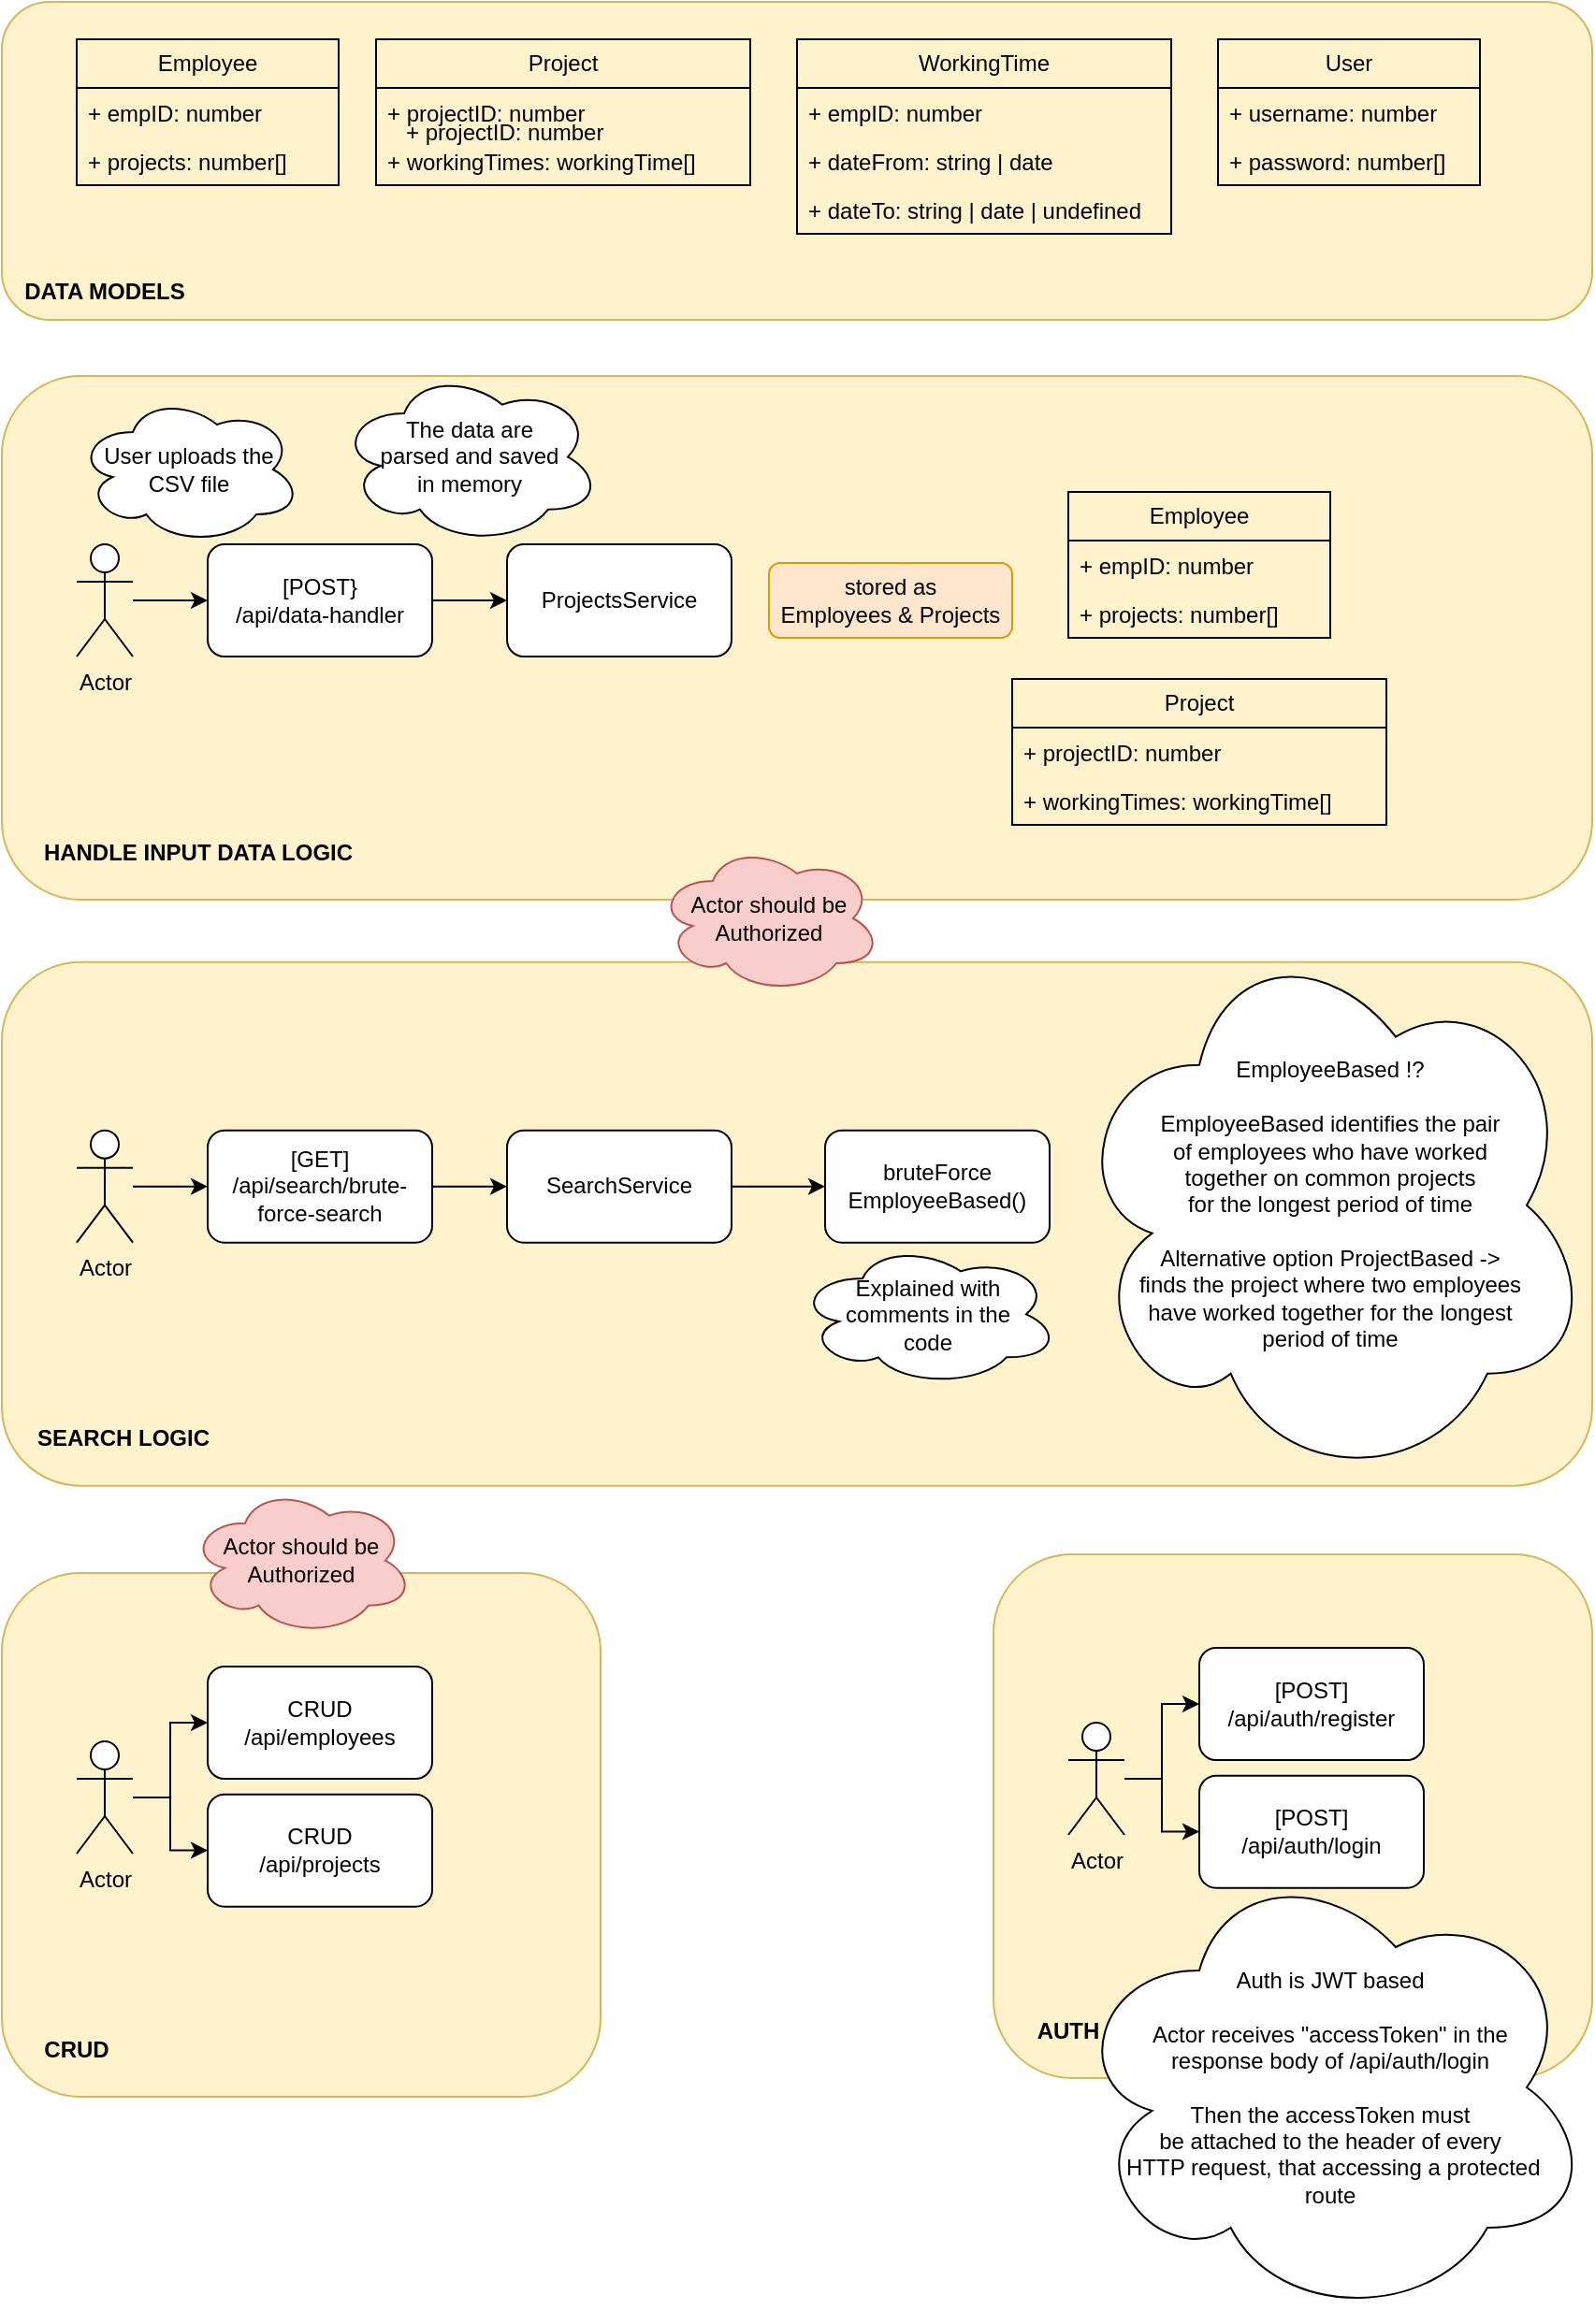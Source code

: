 <mxfile version="24.3.1" type="device">
  <diagram name="Page-1" id="jSpjvpmp4hrJ3oQoMGLy">
    <mxGraphModel dx="2868" dy="1492" grid="1" gridSize="10" guides="1" tooltips="1" connect="1" arrows="1" fold="1" page="1" pageScale="1" pageWidth="850" pageHeight="1100" math="0" shadow="0">
      <root>
        <mxCell id="0" />
        <mxCell id="1" parent="0" />
        <mxCell id="n1NJW-3yDSvtISLar_CT-19" value="" style="rounded=1;whiteSpace=wrap;html=1;fillColor=#fff2cc;strokeColor=#d6b656;" vertex="1" parent="1">
          <mxGeometry width="850" height="170" as="geometry" />
        </mxCell>
        <mxCell id="n1NJW-3yDSvtISLar_CT-1" value="Employee" style="swimlane;fontStyle=0;childLayout=stackLayout;horizontal=1;startSize=26;fillColor=none;horizontalStack=0;resizeParent=1;resizeParentMax=0;resizeLast=0;collapsible=1;marginBottom=0;whiteSpace=wrap;html=1;" vertex="1" parent="1">
          <mxGeometry x="40" y="20" width="140" height="78" as="geometry" />
        </mxCell>
        <mxCell id="n1NJW-3yDSvtISLar_CT-2" value="+ empID: number" style="text;strokeColor=none;fillColor=none;align=left;verticalAlign=top;spacingLeft=4;spacingRight=4;overflow=hidden;rotatable=0;points=[[0,0.5],[1,0.5]];portConstraint=eastwest;whiteSpace=wrap;html=1;" vertex="1" parent="n1NJW-3yDSvtISLar_CT-1">
          <mxGeometry y="26" width="140" height="26" as="geometry" />
        </mxCell>
        <mxCell id="n1NJW-3yDSvtISLar_CT-3" value="+ projects: number[]" style="text;strokeColor=none;fillColor=none;align=left;verticalAlign=top;spacingLeft=4;spacingRight=4;overflow=hidden;rotatable=0;points=[[0,0.5],[1,0.5]];portConstraint=eastwest;whiteSpace=wrap;html=1;" vertex="1" parent="n1NJW-3yDSvtISLar_CT-1">
          <mxGeometry y="52" width="140" height="26" as="geometry" />
        </mxCell>
        <mxCell id="n1NJW-3yDSvtISLar_CT-6" value="Project" style="swimlane;fontStyle=0;childLayout=stackLayout;horizontal=1;startSize=26;fillColor=none;horizontalStack=0;resizeParent=1;resizeParentMax=0;resizeLast=0;collapsible=1;marginBottom=0;whiteSpace=wrap;html=1;" vertex="1" parent="1">
          <mxGeometry x="200" y="20" width="200" height="78" as="geometry" />
        </mxCell>
        <mxCell id="n1NJW-3yDSvtISLar_CT-7" value="+ projectID: number" style="text;strokeColor=none;fillColor=none;align=left;verticalAlign=top;spacingLeft=4;spacingRight=4;overflow=hidden;rotatable=0;points=[[0,0.5],[1,0.5]];portConstraint=eastwest;whiteSpace=wrap;html=1;" vertex="1" parent="n1NJW-3yDSvtISLar_CT-6">
          <mxGeometry y="26" width="200" height="26" as="geometry" />
        </mxCell>
        <mxCell id="n1NJW-3yDSvtISLar_CT-8" value="+ workingTimes: workingTime[]" style="text;strokeColor=none;fillColor=none;align=left;verticalAlign=top;spacingLeft=4;spacingRight=4;overflow=hidden;rotatable=0;points=[[0,0.5],[1,0.5]];portConstraint=eastwest;whiteSpace=wrap;html=1;" vertex="1" parent="n1NJW-3yDSvtISLar_CT-6">
          <mxGeometry y="52" width="200" height="26" as="geometry" />
        </mxCell>
        <mxCell id="n1NJW-3yDSvtISLar_CT-11" value="WorkingTime" style="swimlane;fontStyle=0;childLayout=stackLayout;horizontal=1;startSize=26;fillColor=none;horizontalStack=0;resizeParent=1;resizeParentMax=0;resizeLast=0;collapsible=1;marginBottom=0;whiteSpace=wrap;html=1;" vertex="1" parent="1">
          <mxGeometry x="425" y="20" width="200" height="104" as="geometry" />
        </mxCell>
        <mxCell id="n1NJW-3yDSvtISLar_CT-12" value="+ empID: number" style="text;strokeColor=none;fillColor=none;align=left;verticalAlign=top;spacingLeft=4;spacingRight=4;overflow=hidden;rotatable=0;points=[[0,0.5],[1,0.5]];portConstraint=eastwest;whiteSpace=wrap;html=1;" vertex="1" parent="n1NJW-3yDSvtISLar_CT-11">
          <mxGeometry y="26" width="200" height="26" as="geometry" />
        </mxCell>
        <mxCell id="n1NJW-3yDSvtISLar_CT-13" value="+ dateFrom: string | date" style="text;strokeColor=none;fillColor=none;align=left;verticalAlign=top;spacingLeft=4;spacingRight=4;overflow=hidden;rotatable=0;points=[[0,0.5],[1,0.5]];portConstraint=eastwest;whiteSpace=wrap;html=1;" vertex="1" parent="n1NJW-3yDSvtISLar_CT-11">
          <mxGeometry y="52" width="200" height="26" as="geometry" />
        </mxCell>
        <mxCell id="n1NJW-3yDSvtISLar_CT-15" value="+ dateTo: string | date | undefined" style="text;strokeColor=none;fillColor=none;align=left;verticalAlign=top;spacingLeft=4;spacingRight=4;overflow=hidden;rotatable=0;points=[[0,0.5],[1,0.5]];portConstraint=eastwest;whiteSpace=wrap;html=1;" vertex="1" parent="n1NJW-3yDSvtISLar_CT-11">
          <mxGeometry y="78" width="200" height="26" as="geometry" />
        </mxCell>
        <mxCell id="n1NJW-3yDSvtISLar_CT-16" value="User" style="swimlane;fontStyle=0;childLayout=stackLayout;horizontal=1;startSize=26;fillColor=none;horizontalStack=0;resizeParent=1;resizeParentMax=0;resizeLast=0;collapsible=1;marginBottom=0;whiteSpace=wrap;html=1;" vertex="1" parent="1">
          <mxGeometry x="650" y="20" width="140" height="78" as="geometry" />
        </mxCell>
        <mxCell id="n1NJW-3yDSvtISLar_CT-17" value="+ username: number" style="text;strokeColor=none;fillColor=none;align=left;verticalAlign=top;spacingLeft=4;spacingRight=4;overflow=hidden;rotatable=0;points=[[0,0.5],[1,0.5]];portConstraint=eastwest;whiteSpace=wrap;html=1;" vertex="1" parent="n1NJW-3yDSvtISLar_CT-16">
          <mxGeometry y="26" width="140" height="26" as="geometry" />
        </mxCell>
        <mxCell id="n1NJW-3yDSvtISLar_CT-18" value="+ password: number[]" style="text;strokeColor=none;fillColor=none;align=left;verticalAlign=top;spacingLeft=4;spacingRight=4;overflow=hidden;rotatable=0;points=[[0,0.5],[1,0.5]];portConstraint=eastwest;whiteSpace=wrap;html=1;" vertex="1" parent="n1NJW-3yDSvtISLar_CT-16">
          <mxGeometry y="52" width="140" height="26" as="geometry" />
        </mxCell>
        <mxCell id="n1NJW-3yDSvtISLar_CT-20" value="&lt;b&gt;DATA MODELS&lt;/b&gt;" style="text;html=1;align=center;verticalAlign=middle;whiteSpace=wrap;rounded=0;" vertex="1" parent="1">
          <mxGeometry y="140" width="110" height="30" as="geometry" />
        </mxCell>
        <mxCell id="n1NJW-3yDSvtISLar_CT-21" value="" style="rounded=1;whiteSpace=wrap;html=1;fillColor=#fff2cc;strokeColor=#d6b656;" vertex="1" parent="1">
          <mxGeometry y="200" width="850" height="280" as="geometry" />
        </mxCell>
        <mxCell id="n1NJW-3yDSvtISLar_CT-35" value="&lt;b&gt;HANDLE INPUT DATA LOGIC&lt;/b&gt;" style="text;html=1;align=center;verticalAlign=middle;whiteSpace=wrap;rounded=0;" vertex="1" parent="1">
          <mxGeometry x="10" y="440" width="190" height="30" as="geometry" />
        </mxCell>
        <mxCell id="n1NJW-3yDSvtISLar_CT-38" style="edgeStyle=orthogonalEdgeStyle;rounded=0;orthogonalLoop=1;jettySize=auto;html=1;" edge="1" parent="1" source="n1NJW-3yDSvtISLar_CT-36" target="n1NJW-3yDSvtISLar_CT-37">
          <mxGeometry relative="1" as="geometry" />
        </mxCell>
        <mxCell id="n1NJW-3yDSvtISLar_CT-36" value="Actor" style="shape=umlActor;verticalLabelPosition=bottom;verticalAlign=top;html=1;outlineConnect=0;" vertex="1" parent="1">
          <mxGeometry x="40" y="290" width="30" height="60" as="geometry" />
        </mxCell>
        <mxCell id="n1NJW-3yDSvtISLar_CT-42" style="edgeStyle=orthogonalEdgeStyle;rounded=0;orthogonalLoop=1;jettySize=auto;html=1;" edge="1" parent="1" source="n1NJW-3yDSvtISLar_CT-37" target="n1NJW-3yDSvtISLar_CT-41">
          <mxGeometry relative="1" as="geometry" />
        </mxCell>
        <mxCell id="n1NJW-3yDSvtISLar_CT-37" value="[POST}&lt;br&gt;/api/data-handler" style="rounded=1;whiteSpace=wrap;html=1;" vertex="1" parent="1">
          <mxGeometry x="110" y="290" width="120" height="60" as="geometry" />
        </mxCell>
        <mxCell id="n1NJW-3yDSvtISLar_CT-39" value="User uploads the CSV file" style="ellipse;shape=cloud;whiteSpace=wrap;html=1;" vertex="1" parent="1">
          <mxGeometry x="40" y="210" width="120" height="80" as="geometry" />
        </mxCell>
        <mxCell id="n1NJW-3yDSvtISLar_CT-41" value="ProjectsService" style="rounded=1;whiteSpace=wrap;html=1;" vertex="1" parent="1">
          <mxGeometry x="270" y="290" width="120" height="60" as="geometry" />
        </mxCell>
        <mxCell id="n1NJW-3yDSvtISLar_CT-43" value="The data are&lt;br&gt;parsed and saved&lt;br&gt;in memory" style="ellipse;shape=cloud;whiteSpace=wrap;html=1;" vertex="1" parent="1">
          <mxGeometry x="180" y="196.67" width="140" height="93.33" as="geometry" />
        </mxCell>
        <mxCell id="n1NJW-3yDSvtISLar_CT-45" value="stored as &lt;br&gt;Employees &amp;amp; Projects" style="rounded=1;whiteSpace=wrap;html=1;fillColor=#ffe6cc;strokeColor=#d79b00;" vertex="1" parent="1">
          <mxGeometry x="410" y="300" width="130" height="40" as="geometry" />
        </mxCell>
        <mxCell id="n1NJW-3yDSvtISLar_CT-48" value="Employee" style="swimlane;fontStyle=0;childLayout=stackLayout;horizontal=1;startSize=26;fillColor=none;horizontalStack=0;resizeParent=1;resizeParentMax=0;resizeLast=0;collapsible=1;marginBottom=0;whiteSpace=wrap;html=1;" vertex="1" parent="1">
          <mxGeometry x="570" y="262" width="140" height="78" as="geometry" />
        </mxCell>
        <mxCell id="n1NJW-3yDSvtISLar_CT-49" value="+ empID: number" style="text;strokeColor=none;fillColor=none;align=left;verticalAlign=top;spacingLeft=4;spacingRight=4;overflow=hidden;rotatable=0;points=[[0,0.5],[1,0.5]];portConstraint=eastwest;whiteSpace=wrap;html=1;" vertex="1" parent="n1NJW-3yDSvtISLar_CT-48">
          <mxGeometry y="26" width="140" height="26" as="geometry" />
        </mxCell>
        <mxCell id="n1NJW-3yDSvtISLar_CT-50" value="+ projects: number[]" style="text;strokeColor=none;fillColor=none;align=left;verticalAlign=top;spacingLeft=4;spacingRight=4;overflow=hidden;rotatable=0;points=[[0,0.5],[1,0.5]];portConstraint=eastwest;whiteSpace=wrap;html=1;" vertex="1" parent="n1NJW-3yDSvtISLar_CT-48">
          <mxGeometry y="52" width="140" height="26" as="geometry" />
        </mxCell>
        <mxCell id="n1NJW-3yDSvtISLar_CT-51" value="+ projectID: number" style="text;strokeColor=none;fillColor=none;align=left;verticalAlign=top;spacingLeft=4;spacingRight=4;overflow=hidden;rotatable=0;points=[[0,0.5],[1,0.5]];portConstraint=eastwest;whiteSpace=wrap;html=1;" vertex="1" parent="1">
          <mxGeometry x="210" y="56" width="200" height="26" as="geometry" />
        </mxCell>
        <mxCell id="n1NJW-3yDSvtISLar_CT-52" value="Project" style="swimlane;fontStyle=0;childLayout=stackLayout;horizontal=1;startSize=26;fillColor=none;horizontalStack=0;resizeParent=1;resizeParentMax=0;resizeLast=0;collapsible=1;marginBottom=0;whiteSpace=wrap;html=1;" vertex="1" parent="1">
          <mxGeometry x="540" y="362" width="200" height="78" as="geometry" />
        </mxCell>
        <mxCell id="n1NJW-3yDSvtISLar_CT-53" value="+ projectID: number" style="text;strokeColor=none;fillColor=none;align=left;verticalAlign=top;spacingLeft=4;spacingRight=4;overflow=hidden;rotatable=0;points=[[0,0.5],[1,0.5]];portConstraint=eastwest;whiteSpace=wrap;html=1;" vertex="1" parent="n1NJW-3yDSvtISLar_CT-52">
          <mxGeometry y="26" width="200" height="26" as="geometry" />
        </mxCell>
        <mxCell id="n1NJW-3yDSvtISLar_CT-54" value="+ workingTimes: workingTime[]" style="text;strokeColor=none;fillColor=none;align=left;verticalAlign=top;spacingLeft=4;spacingRight=4;overflow=hidden;rotatable=0;points=[[0,0.5],[1,0.5]];portConstraint=eastwest;whiteSpace=wrap;html=1;" vertex="1" parent="n1NJW-3yDSvtISLar_CT-52">
          <mxGeometry y="52" width="200" height="26" as="geometry" />
        </mxCell>
        <mxCell id="n1NJW-3yDSvtISLar_CT-55" value="" style="rounded=1;whiteSpace=wrap;html=1;fillColor=#fff2cc;strokeColor=#d6b656;" vertex="1" parent="1">
          <mxGeometry y="513.33" width="850" height="280" as="geometry" />
        </mxCell>
        <mxCell id="n1NJW-3yDSvtISLar_CT-56" value="&lt;b&gt;SEARCH LOGIC&lt;/b&gt;" style="text;html=1;align=center;verticalAlign=middle;whiteSpace=wrap;rounded=0;" vertex="1" parent="1">
          <mxGeometry x="10" y="753.33" width="110" height="30" as="geometry" />
        </mxCell>
        <mxCell id="n1NJW-3yDSvtISLar_CT-57" style="edgeStyle=orthogonalEdgeStyle;rounded=0;orthogonalLoop=1;jettySize=auto;html=1;" edge="1" parent="1" source="n1NJW-3yDSvtISLar_CT-58" target="n1NJW-3yDSvtISLar_CT-60">
          <mxGeometry relative="1" as="geometry" />
        </mxCell>
        <mxCell id="n1NJW-3yDSvtISLar_CT-58" value="Actor" style="shape=umlActor;verticalLabelPosition=bottom;verticalAlign=top;html=1;outlineConnect=0;" vertex="1" parent="1">
          <mxGeometry x="40" y="603.33" width="30" height="60" as="geometry" />
        </mxCell>
        <mxCell id="n1NJW-3yDSvtISLar_CT-59" style="edgeStyle=orthogonalEdgeStyle;rounded=0;orthogonalLoop=1;jettySize=auto;html=1;" edge="1" parent="1" source="n1NJW-3yDSvtISLar_CT-60" target="n1NJW-3yDSvtISLar_CT-62">
          <mxGeometry relative="1" as="geometry" />
        </mxCell>
        <mxCell id="n1NJW-3yDSvtISLar_CT-60" value="[GET]&lt;br&gt;/api/search/brute-force-search" style="rounded=1;whiteSpace=wrap;html=1;" vertex="1" parent="1">
          <mxGeometry x="110" y="603.33" width="120" height="60" as="geometry" />
        </mxCell>
        <mxCell id="n1NJW-3yDSvtISLar_CT-61" value="Actor should be&lt;br&gt;Authorized" style="ellipse;shape=cloud;whiteSpace=wrap;html=1;fillColor=#f8cecc;strokeColor=#b85450;" vertex="1" parent="1">
          <mxGeometry x="350" y="450.0" width="120" height="80" as="geometry" />
        </mxCell>
        <mxCell id="n1NJW-3yDSvtISLar_CT-72" style="edgeStyle=orthogonalEdgeStyle;rounded=0;orthogonalLoop=1;jettySize=auto;html=1;" edge="1" parent="1" source="n1NJW-3yDSvtISLar_CT-62" target="n1NJW-3yDSvtISLar_CT-71">
          <mxGeometry relative="1" as="geometry" />
        </mxCell>
        <mxCell id="n1NJW-3yDSvtISLar_CT-62" value="SearchService" style="rounded=1;whiteSpace=wrap;html=1;" vertex="1" parent="1">
          <mxGeometry x="270" y="603.33" width="120" height="60" as="geometry" />
        </mxCell>
        <mxCell id="n1NJW-3yDSvtISLar_CT-63" value="Explained with&lt;br&gt;comments in the&lt;br&gt;code" style="ellipse;shape=cloud;whiteSpace=wrap;html=1;" vertex="1" parent="1">
          <mxGeometry x="425" y="663.33" width="140" height="76.67" as="geometry" />
        </mxCell>
        <mxCell id="n1NJW-3yDSvtISLar_CT-71" value="bruteForce&lt;br&gt;EmployeeBased()" style="rounded=1;whiteSpace=wrap;html=1;" vertex="1" parent="1">
          <mxGeometry x="440" y="603.33" width="120" height="60" as="geometry" />
        </mxCell>
        <mxCell id="n1NJW-3yDSvtISLar_CT-73" value="EmployeeBased !?&lt;br&gt;&lt;br&gt;EmployeeBased&amp;nbsp;&lt;span style=&quot;background-color: initial;&quot;&gt;identifies the pair&lt;br&gt;of employees who have&amp;nbsp;&lt;/span&gt;&lt;span style=&quot;background-color: initial;&quot;&gt;worked&lt;br&gt;together on common projects&lt;br&gt;for the longest period of time&lt;br&gt;&lt;br&gt;Alternative option ProjectBased -&amp;gt;&lt;br&gt;finds the project where two employees&lt;br&gt;have worked together for the longest&lt;br&gt;period of time&lt;/span&gt;" style="ellipse;shape=cloud;whiteSpace=wrap;html=1;" vertex="1" parent="1">
          <mxGeometry x="570" y="493.33" width="280" height="300" as="geometry" />
        </mxCell>
        <mxCell id="n1NJW-3yDSvtISLar_CT-74" value="" style="rounded=1;whiteSpace=wrap;html=1;fillColor=#fff2cc;strokeColor=#d6b656;" vertex="1" parent="1">
          <mxGeometry y="840" width="320" height="280" as="geometry" />
        </mxCell>
        <mxCell id="n1NJW-3yDSvtISLar_CT-75" value="&lt;b&gt;CRUD&lt;/b&gt;" style="text;html=1;align=center;verticalAlign=middle;whiteSpace=wrap;rounded=0;" vertex="1" parent="1">
          <mxGeometry x="10" y="1080" width="60" height="30" as="geometry" />
        </mxCell>
        <mxCell id="n1NJW-3yDSvtISLar_CT-76" style="edgeStyle=orthogonalEdgeStyle;rounded=0;orthogonalLoop=1;jettySize=auto;html=1;" edge="1" parent="1" source="n1NJW-3yDSvtISLar_CT-77" target="n1NJW-3yDSvtISLar_CT-79">
          <mxGeometry relative="1" as="geometry" />
        </mxCell>
        <mxCell id="n1NJW-3yDSvtISLar_CT-86" style="edgeStyle=orthogonalEdgeStyle;rounded=0;orthogonalLoop=1;jettySize=auto;html=1;" edge="1" parent="1" source="n1NJW-3yDSvtISLar_CT-77" target="n1NJW-3yDSvtISLar_CT-85">
          <mxGeometry relative="1" as="geometry" />
        </mxCell>
        <mxCell id="n1NJW-3yDSvtISLar_CT-77" value="Actor" style="shape=umlActor;verticalLabelPosition=bottom;verticalAlign=top;html=1;outlineConnect=0;" vertex="1" parent="1">
          <mxGeometry x="40" y="930" width="30" height="60" as="geometry" />
        </mxCell>
        <mxCell id="n1NJW-3yDSvtISLar_CT-79" value="CRUD&lt;br&gt;/api/employees" style="rounded=1;whiteSpace=wrap;html=1;" vertex="1" parent="1">
          <mxGeometry x="110" y="890" width="120" height="60" as="geometry" />
        </mxCell>
        <mxCell id="n1NJW-3yDSvtISLar_CT-84" value="Actor should be&lt;br&gt;Authorized" style="ellipse;shape=cloud;whiteSpace=wrap;html=1;fillColor=#f8cecc;strokeColor=#b85450;" vertex="1" parent="1">
          <mxGeometry x="100" y="793.33" width="120" height="80" as="geometry" />
        </mxCell>
        <mxCell id="n1NJW-3yDSvtISLar_CT-85" value="CRUD&lt;br&gt;/api/projects" style="rounded=1;whiteSpace=wrap;html=1;" vertex="1" parent="1">
          <mxGeometry x="110" y="958.33" width="120" height="60" as="geometry" />
        </mxCell>
        <mxCell id="n1NJW-3yDSvtISLar_CT-87" value="" style="rounded=1;whiteSpace=wrap;html=1;fillColor=#fff2cc;strokeColor=#d6b656;" vertex="1" parent="1">
          <mxGeometry x="530" y="830" width="320" height="280" as="geometry" />
        </mxCell>
        <mxCell id="n1NJW-3yDSvtISLar_CT-88" value="&lt;b&gt;AUTH&lt;/b&gt;" style="text;html=1;align=center;verticalAlign=middle;whiteSpace=wrap;rounded=0;" vertex="1" parent="1">
          <mxGeometry x="515" y="1070" width="110" height="30" as="geometry" />
        </mxCell>
        <mxCell id="n1NJW-3yDSvtISLar_CT-89" style="edgeStyle=orthogonalEdgeStyle;rounded=0;orthogonalLoop=1;jettySize=auto;html=1;" edge="1" parent="1" source="n1NJW-3yDSvtISLar_CT-91" target="n1NJW-3yDSvtISLar_CT-92">
          <mxGeometry relative="1" as="geometry" />
        </mxCell>
        <mxCell id="n1NJW-3yDSvtISLar_CT-90" style="edgeStyle=orthogonalEdgeStyle;rounded=0;orthogonalLoop=1;jettySize=auto;html=1;" edge="1" parent="1" source="n1NJW-3yDSvtISLar_CT-91" target="n1NJW-3yDSvtISLar_CT-94">
          <mxGeometry relative="1" as="geometry" />
        </mxCell>
        <mxCell id="n1NJW-3yDSvtISLar_CT-91" value="Actor" style="shape=umlActor;verticalLabelPosition=bottom;verticalAlign=top;html=1;outlineConnect=0;" vertex="1" parent="1">
          <mxGeometry x="570" y="920" width="30" height="60" as="geometry" />
        </mxCell>
        <mxCell id="n1NJW-3yDSvtISLar_CT-92" value="[POST]&lt;br&gt;/api/auth/register" style="rounded=1;whiteSpace=wrap;html=1;" vertex="1" parent="1">
          <mxGeometry x="640" y="880" width="120" height="60" as="geometry" />
        </mxCell>
        <mxCell id="n1NJW-3yDSvtISLar_CT-94" value="[POST]&lt;br&gt;/api/auth/login" style="rounded=1;whiteSpace=wrap;html=1;" vertex="1" parent="1">
          <mxGeometry x="640" y="948.33" width="120" height="60" as="geometry" />
        </mxCell>
        <mxCell id="n1NJW-3yDSvtISLar_CT-95" value="Auth is JWT based&lt;br&gt;&lt;br&gt;Actor receives &quot;accessToken&quot; in the&lt;br&gt;response body of /api/auth/login&lt;br&gt;&lt;br&gt;Then the accessToken must&lt;br&gt;be attached to the header of every&lt;br&gt;&amp;nbsp;HTTP request, that accessing a protected&lt;br&gt;route" style="ellipse;shape=cloud;whiteSpace=wrap;html=1;" vertex="1" parent="1">
          <mxGeometry x="570" y="990" width="280" height="250" as="geometry" />
        </mxCell>
      </root>
    </mxGraphModel>
  </diagram>
</mxfile>
